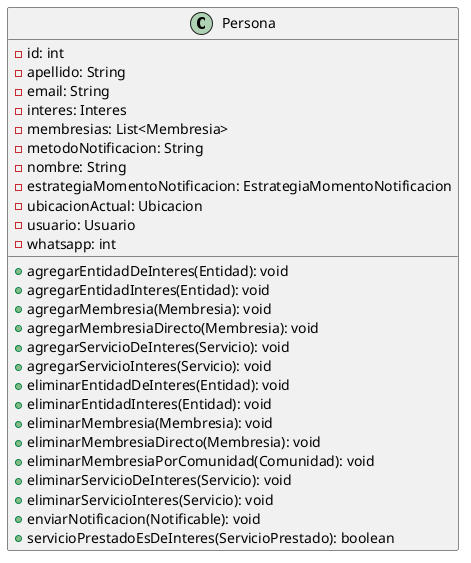 @startuml
'https://plantuml.com/class-diagram

skinparam linetype ortho


class Persona {
  - id: int
  - apellido: String
  - email: String
  - interes: Interes
  - membresias: List<Membresia>
  - metodoNotificacion: String
  - nombre: String
  - estrategiaMomentoNotificacion: EstrategiaMomentoNotificacion
  - ubicacionActual: Ubicacion
  - usuario: Usuario
  - whatsapp: int

  + agregarEntidadDeInteres(Entidad): void
  + agregarEntidadInteres(Entidad): void
  + agregarMembresia(Membresia): void
  + agregarMembresiaDirecto(Membresia): void
  + agregarServicioDeInteres(Servicio): void
  + agregarServicioInteres(Servicio): void
  + eliminarEntidadDeInteres(Entidad): void
  + eliminarEntidadInteres(Entidad): void
  + eliminarMembresia(Membresia): void
  + eliminarMembresiaDirecto(Membresia): void
  + eliminarMembresiaPorComunidad(Comunidad): void
  + eliminarServicioDeInteres(Servicio): void
  + eliminarServicioInteres(Servicio): void
  + enviarNotificacion(Notificable): void
  + servicioPrestadoEsDeInteres(ServicioPrestado): boolean
  }
@enduml